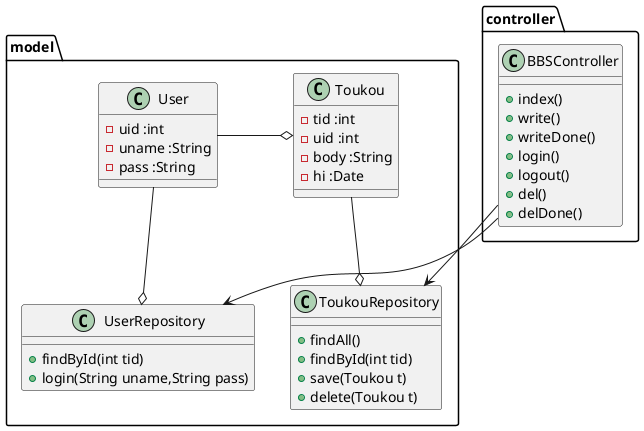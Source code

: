 @startuml
package model {
	class User{
		-uid :int
		-uname :String
		-pass :String
	}
	class Toukou{
		-tid :int
		-uid :int
		-body :String
		-hi :Date
	}
	class UserRepository{
		+findById(int tid)
		+login(String uname,String pass)
	}
	class ToukouRepository{
		+findAll()
		+findById(int tid)
		+save(Toukou t)
		+delete(Toukou t)
	}
}
package controller {
	class BBSController{
		+index()
		+write()
		+writeDone()
		+login()
		+logout()
		+del()
		+delDone()
	}
}
User -o Toukou
Toukou --o ToukouRepository
User --o UserRepository
BBSController --> ToukouRepository
BBSController --> UserRepository
@enduml
